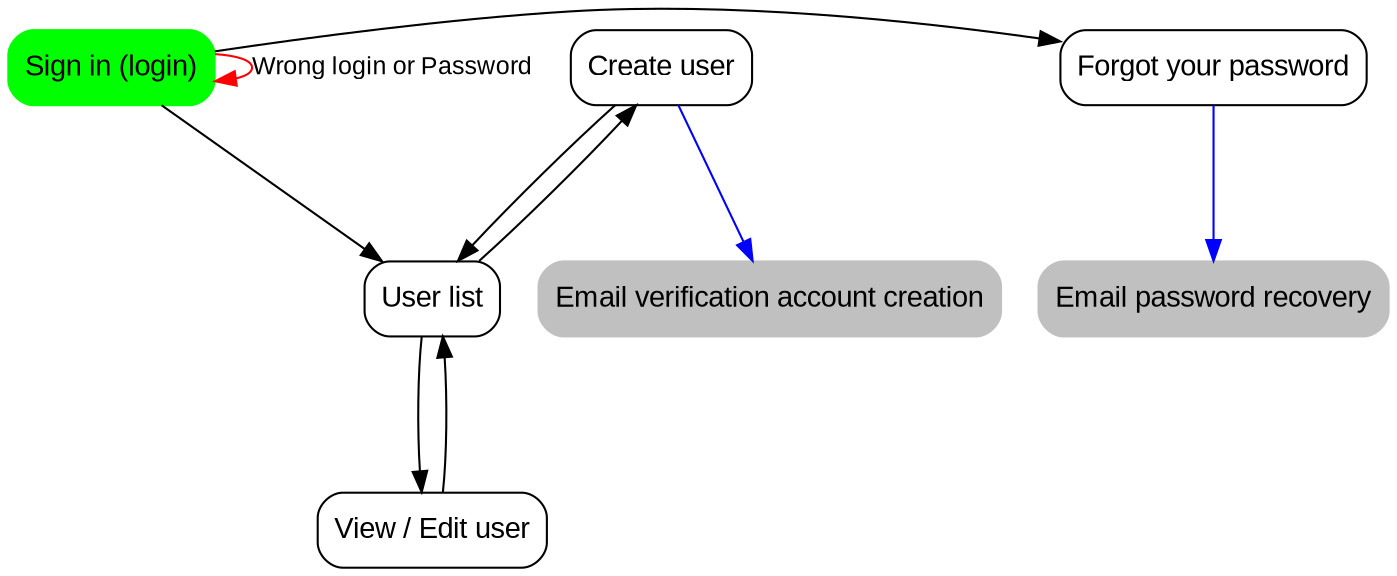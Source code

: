 digraph tactac_web_flow_platform_administrator {

 /*
 dot input.dot | gvpr -c -fswimy.g | neato -n2 -Tpng > output.png
 dot input.dot | gvpr -c -fswimy.g | neato -n2 > output.dot
 */

/*rankdir=LR; overlap=scalexy; splines=ortho; sep=1; nodesep=0.5;*/
/*rankdir=TB;overlap=scalexy;splines=ortho;sep=1;nodesep=1;*/

node[fontsize=14.0, fontname="arial", shape=box, style="rounded"]
edge[fontsize=12.0, fontname="arial", minlen=2.0]

"9" [label="Email verification account creation", style="rounded,filled", color=grey];
"3" [label="Sign in (login)" ,style="rounded,filled" ,color=green];
"4" [label="Forgot your password"];
"10" [label="Email password recovery" ,style="rounded,filled" ,color=grey];

"3" -> "4" [constraint=false];
"3" -> "3" [label="Wrong login or Password" ,color=red];
"4" -> "10" [color=blue];

"11" [label="User list"];
"12" [label="Create user"];
"14" [label="View / Edit user"];
"3" -> "11";
"11" -> "12";
"12" -> "11";
"14" -> "11";
"11" -> "14";
"12" -> "9" [color=blue];

}
